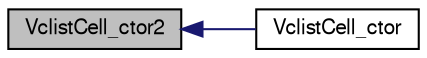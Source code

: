 digraph "VclistCell_ctor2"
{
  edge [fontname="FreeSans",fontsize="10",labelfontname="FreeSans",labelfontsize="10"];
  node [fontname="FreeSans",fontsize="10",shape=record];
  rankdir="LR";
  Node1 [label="VclistCell_ctor2",height=0.2,width=0.4,color="black", fillcolor="grey75", style="filled" fontcolor="black"];
  Node1 -> Node2 [dir="back",color="midnightblue",fontsize="10",style="solid",fontname="FreeSans"];
  Node2 [label="VclistCell_ctor",height=0.2,width=0.4,color="black", fillcolor="white", style="filled",URL="$group___vclist.html#ga88d7fd69e274fd575954dcdb1c32d359",tooltip="Allocate and construct a cell list cell object."];
}
